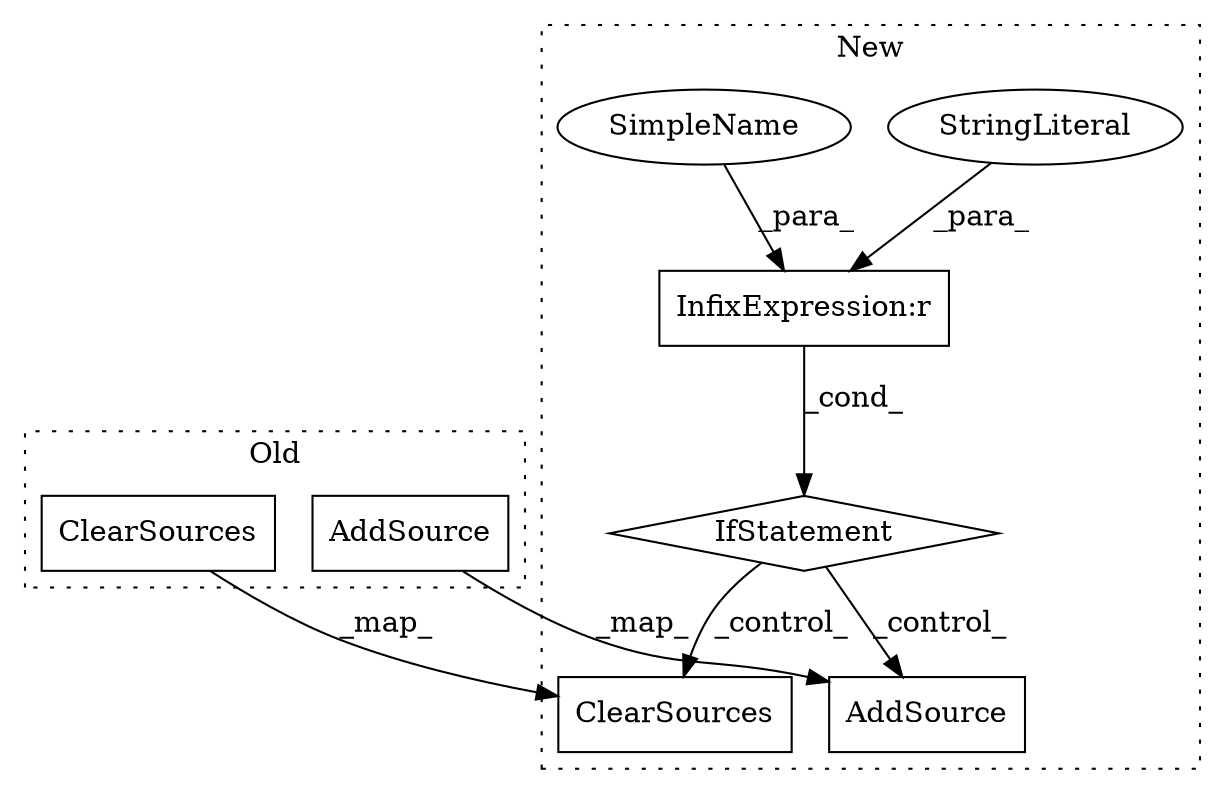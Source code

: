 digraph G {
subgraph cluster0 {
1 [label="ClearSources" a="32" s="2471" l="14" shape="box"];
6 [label="AddSource" a="32" s="2526,2558" l="10,1" shape="box"];
label = "Old";
style="dotted";
}
subgraph cluster1 {
2 [label="ClearSources" a="32" s="2862" l="14" shape="box"];
3 [label="InfixExpression:r" a="27" s="2661" l="4" shape="box"];
4 [label="StringLiteral" a="45" s="2665" l="4" shape="ellipse"];
5 [label="AddSource" a="32" s="2921,2953" l="10,1" shape="box"];
7 [label="IfStatement" a="25" s="2635,2669" l="4,15" shape="diamond"];
8 [label="SimpleName" a="42" s="2639" l="6" shape="ellipse"];
label = "New";
style="dotted";
}
1 -> 2 [label="_map_"];
3 -> 7 [label="_cond_"];
4 -> 3 [label="_para_"];
6 -> 5 [label="_map_"];
7 -> 2 [label="_control_"];
7 -> 5 [label="_control_"];
8 -> 3 [label="_para_"];
}